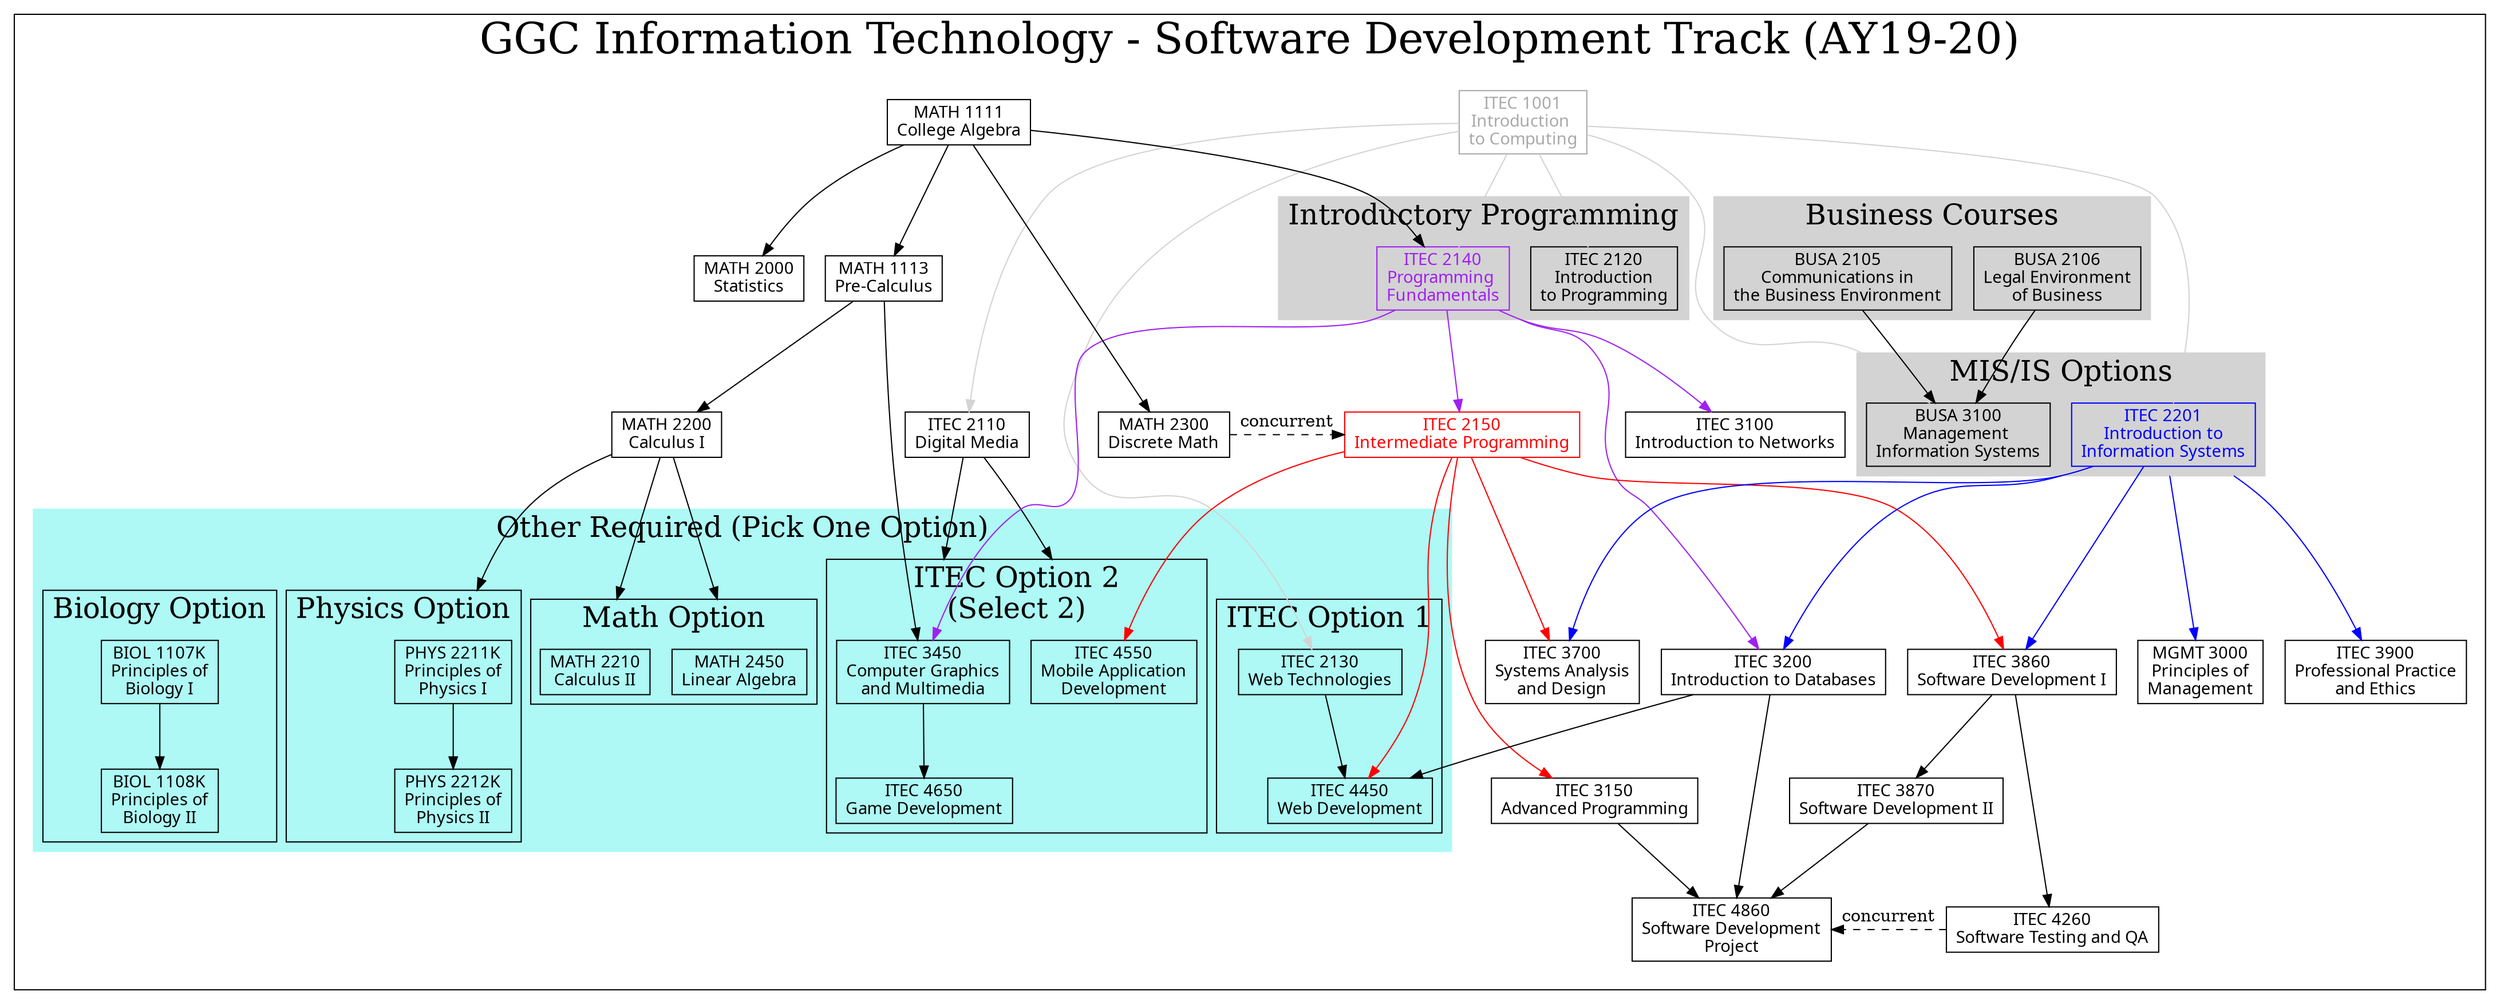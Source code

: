 digraph G {

    node [shape = record, fontname="Sans serif" fontsize="14"];
    compound = true //  needed to link clusters and nodes
    splines = true
    ranksep=0.75

     // All
    itec1001[label = "ITEC 1001\nIntroduction \nto Computing" color=darkgray fontcolor=darkgray shape=box]
    itec2110[label = "ITEC 2110\nDigital Media" shape=box]
    itec2120[label = "ITEC 2120\nIntroduction\nto Programming" shape=box]
    itec2130[label = "ITEC 2130\nWeb Technologies" shape=box]
    itec2140[label = "ITEC 2140\nProgramming \nFundamentals" color=purple fontcolor=purple shape=box]
    itec2150[label = "ITEC 2150\nIntermediate Programming" color=red fontcolor=red shape=box]
    itec2201[label = "ITEC 2201\nIntroduction to\nInformation Systems" color=blue fontcolor=blue shape=box]
    itec3100[label = "ITEC 3100\nIntroduction to Networks" shape=box]
    itec3200[label = "ITEC 3200\nIntroduction to Databases" shape=box]
    itec3900[label = "ITEC 3900\nProfessional Practice\nand Ethics" shape=box]
    busa2105[label = "BUSA 2105\nCommunications in\nthe Business Environment" shape=box]
    busa2106[label = "BUSA 2106\nLegal Environment\nof Business" shape=box]
    busa3100[label = "BUSA 3100\nManagement \nInformation Systems" shape=box]
    math1111[label = "MATH 1111\nCollege Algebra" shape=box]
    math1113[label = "MATH 1113\nPre-Calculus" shape=box]
    math2300[label = "MATH 2300\nDiscrete Math" shape=box]
    math2000[label = "MATH 2000\nStatistics" shape=box]
    math2200[label = "MATH 2200\nCalculus I" shape=box]
    mgmt3000[label = "MGMT 3000\nPrinciples of\nManagement" shape=box]

    // Software Development 
    itec3150[label = "ITEC 3150\nAdvanced Programming" shape=box]
    itec3450[label = "ITEC 3450\nComputer Graphics\nand Multimedia" shape=box]
    itec3700[label = "ITEC 3700\nSystems Analysis\nand Design" shape=box]
    itec3860[label = "ITEC 3860\nSoftware Development I" shape=box]
    itec3870[label = "ITEC 3870\nSoftware Development II" shape=box]
    itec4260[label = "ITEC 4260\nSoftware Testing and QA" shape=box]
    itec4860[label = "ITEC 4860\nSoftware Development\nProject" shape=box]
    itec4450[label = "ITEC 4450\nWeb Development" shape=box]
    itec4550[label = "ITEC 4550\nMobile Application\nDevelopment" shape=box]
    itec4650[label = "ITEC 4650\nGame Development" shape=box]
    math2210[label = "MATH 2210\nCalculus II" shape=box]
    math2450[label = "MATH 2450\nLinear Algebra" shape=box]
    phys2211k[label = "PHYS 2211K\nPrinciples of\nPhysics I" shape=box]
    phys2212k[label = "PHYS 2212K\nPrinciples of\nPhysics II" shape=box]
    biol1107k[label = "BIOL 1107K\nPrinciples of\nBiology I" shape=box]
    biol1108k[label = "BIOL 1108K\nPrinciples of\nBiology II" shape=box]


    subgraph clustersd {
            label="GGC Information Technology - Software Development Track (AY19-20)"
            fontsize="36"

        subgraph clusterrequired {
            label=""
            node [style=filled];
            style=filled;
            fontsize="24"

            color="#FFFFFF";
            
            itec1001 -> itec2110 [color=lightgray]
            itec1001 -> itec2120 [color=lightgray]
            itec1001 -> itec2130 [color=lightgray]
            itec1001 -> itec2201 [color=lightgray]
            itec1001 -> busa3100 [color=lightgray]

            busa2106 -> busa3100
            busa2105 -> busa3100
            itec1001 -> itec2140 [color=lightgray]
            itec2140 -> itec2150 [color=purple]
            itec2150 -> itec3150 [/*lltail=clusterdiscrete*/ color=red]

            itec2140 -> itec3100 [color=purple]
            itec2201 -> itec3200 [color=blue ltail=cluster22013100];
            itec2140 -> itec3200 [ltail=cluster21202140 color=purple]

            itec2150 -> itec3700 [/*lltail=clusterdiscrete*/ color=red]
            itec2201 -> itec3700 [color=blue]

            itec2150 -> itec3860 [color=red]
            itec2201 -> itec3860 [color=blue]
            itec3860 -> itec3870
            itec2201 -> itec3900 [ltail=cluster22013100 color=blue]
            itec3860 -> itec4260 //[lhead=clusterQA]
            itec2201 -> mgmt3000 [ltail=cluster22013100 color=blue]

            itec3200 -> itec4860
            itec3150 -> itec4860
            itec3870 -> itec4860

            math1113 -> math2200
            math1111 -> math1113
            math1111 -> math2000
            math1111 -> math2300 //[lhead=clusterdiscrete]
            math1111 -> itec2140
            math2200 -> math2210 [lhead=clustermathopt]
            math2200 -> math2450 [lhead=clustermathopt]
            itec3200 -> itec4450

            math1113 -> itec3450
            itec2110 -> itec3450 [lhead=clusteritecopt2]
            itec2140 -> itec3450 [color=purple]
            itec2110 -> itec4550 [lhead=clusteritecopt2]
            math2200 -> phys2211k [lhead=clusterphysopt]
            itec2150 -> itec4550 [color=red]

            subgraph cluster21202140 {
                label = "Introductory Programming";
                color=lightgrey;
                itec2120
                itec2140
            }
            subgraph cluster22013100 {
                label = "MIS/IS Options";
                color=lightgrey;
                itec2201
                busa3100
            }
            subgraph cluster21052106 {
                label = "Business Courses"
                color=lightgrey;
                busa2105
                busa2106
            }
            
            subgraph clusterdiscrete {
                /*label = "Prereq w/ Concurrency";
                node [style=filled];
                style=filled;
                color=lightgrey;*/
                math2300 -> itec2150 [constraint=false, label="concurrent", style=dashed];
            }

            subgraph clusterQA {
                /*label = "Prereq w/ Concurrency";
                node [style=filled];
                style=filled;
                color=lightgrey;*/
                itec4260 -> itec4860 [constraint=false, label="concurrent", style=dashed];

            }

            subgraph clusterotherrequired {
                label = "Other Required (Pick One Option)"
                node [style=filled];
                style=filled;
                color="#AEF9F5"

                subgraph clusteritecopt1 {
                    label = "ITEC Option 1";
                    graph[style=solid]
                    color=black
                    itec2130 -> itec4450
                    itec2150 -> itec4450 [color=red]
                }

                subgraph clusteritecopt2 {
                    label = "ITEC Option 2\n(Select 2)"
                    graph[style=solid]
                    color=black
                    itec3450 -> itec4650
                    itec4550
                }

                subgraph clusterbiolopt {
                    label = "Biology Option";
                    graph[style=solid]
                    color=black
                    biol1107k -> biol1108k
                }

                subgraph clustermathopt {
                    label = "Math Option";
                    graph[style=solid]
                    color=black
                    math2210
                    math2450
                }

                subgraph clusterphysopt {
                    label = "Physics Option"
                    graph[style=solid]
                    color=black
                    phys2211k -> phys2212k
                }
            }
        }    
    }
}
